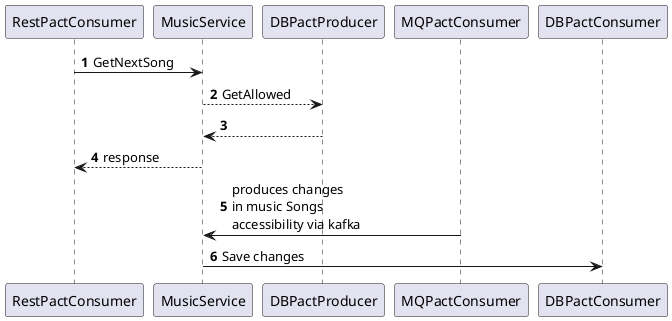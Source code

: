 @startuml
'https://plantuml.com/sequence-diagram

autonumber

RestPactConsumer -> MusicService: GetNextSong
MusicService --> DBPactProducer : GetAllowed
MusicService <-- DBPactProducer
RestPactConsumer <-- MusicService  : response

MusicService <- MQPactConsumer: produces changes \nin music Songs \naccessibility via kafka
MusicService -> DBPactConsumer : Save changes
@enduml
